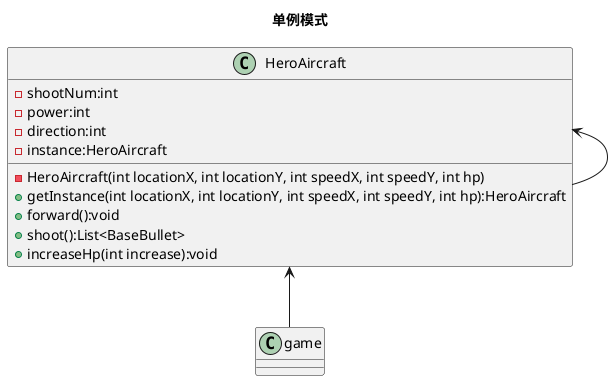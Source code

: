 @startuml
'https://plantuml.com/class-diagram
title:单例模式

class HeroAircraft {
    - shootNum:int
    - power:int
    - direction:int
    - instance:HeroAircraft
    - HeroAircraft(int locationX, int locationY, int speedX, int speedY, int hp)
    + getInstance(int locationX, int locationY, int speedX, int speedY, int hp):HeroAircraft
    + forward():void
    + shoot():List<BaseBullet>
    + increaseHp(int increase):void
}

HeroAircraft <-- HeroAircraft
HeroAircraft <-- game

@enduml